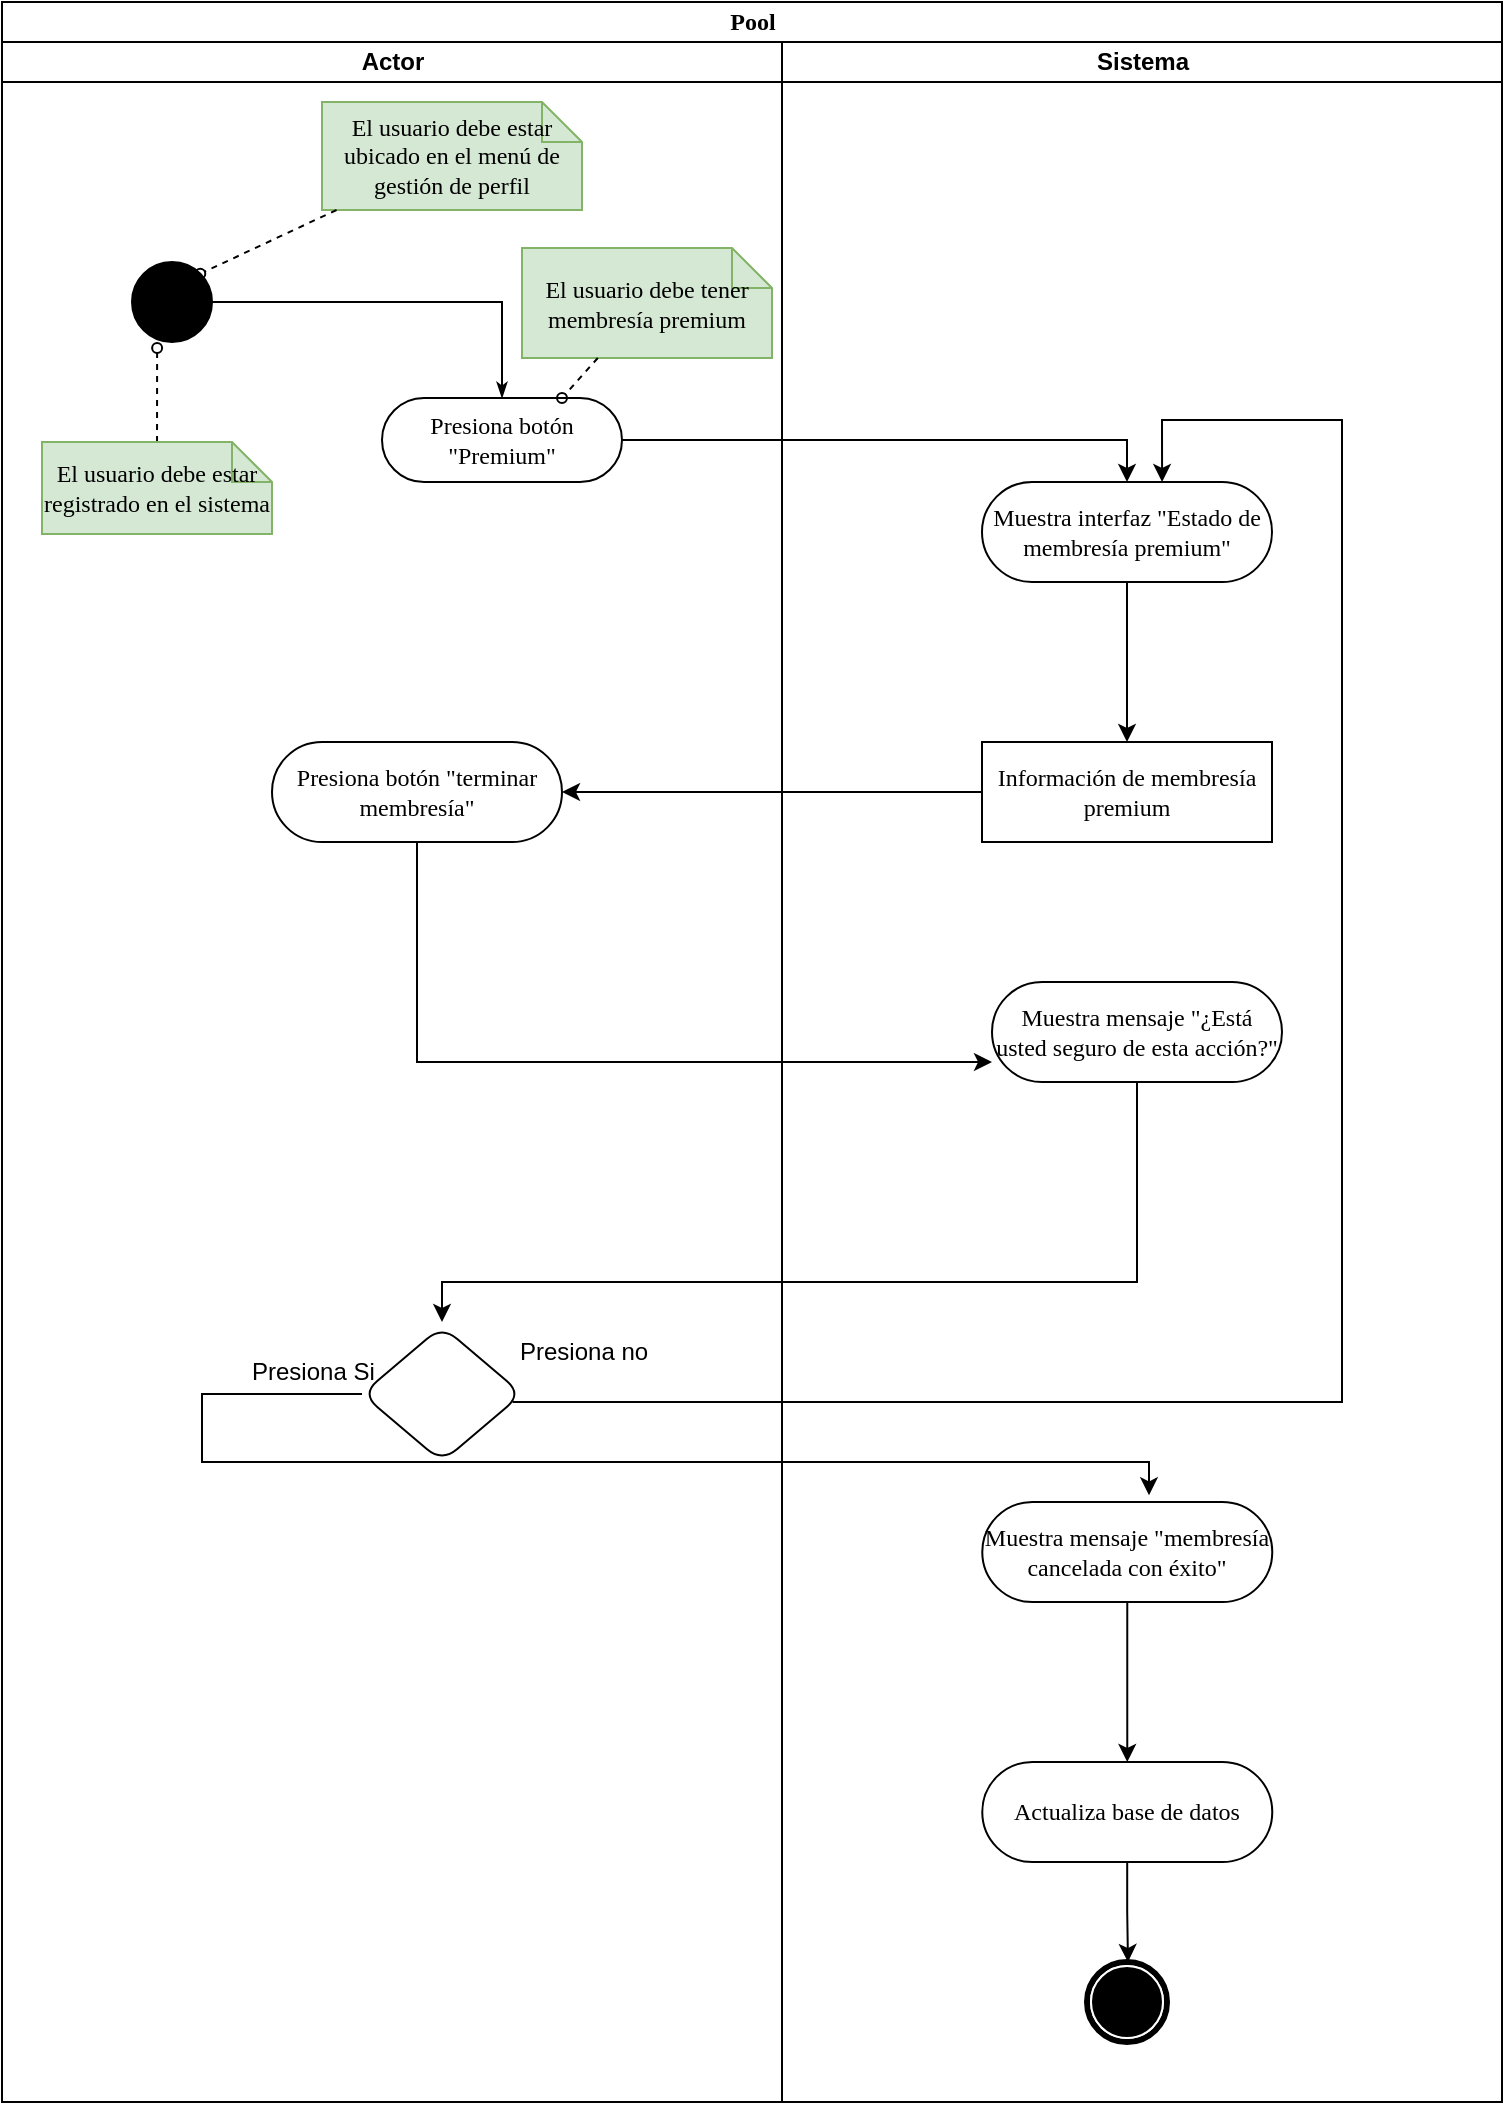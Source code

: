 <mxfile version="10.8.0" type="github"><diagram name="Page-1" id="0783ab3e-0a74-02c8-0abd-f7b4e66b4bec"><mxGraphModel dx="680" dy="396" grid="1" gridSize="10" guides="1" tooltips="1" connect="1" arrows="1" fold="1" page="1" pageScale="1" pageWidth="850" pageHeight="1100" background="#ffffff" math="0" shadow="0"><root><mxCell id="0"/><mxCell id="1" parent="0"/><mxCell id="1c1d494c118603dd-1" value="Pool" style="swimlane;html=1;childLayout=stackLayout;startSize=20;rounded=0;shadow=0;comic=0;labelBackgroundColor=none;strokeColor=#000000;strokeWidth=1;fillColor=#ffffff;fontFamily=Verdana;fontSize=12;fontColor=#000000;align=center;" parent="1" vertex="1"><mxGeometry x="40" y="20" width="750" height="1050" as="geometry"/></mxCell><mxCell id="1c1d494c118603dd-2" value="Actor" style="swimlane;html=1;startSize=20;" parent="1c1d494c118603dd-1" vertex="1"><mxGeometry y="20" width="390" height="1030" as="geometry"/></mxCell><mxCell id="1c1d494c118603dd-46" style="edgeStyle=none;rounded=0;html=1;labelBackgroundColor=none;startArrow=none;startFill=0;startSize=5;endArrow=oval;endFill=0;endSize=5;jettySize=auto;orthogonalLoop=1;strokeColor=#000000;strokeWidth=1;fontFamily=Verdana;fontSize=12;fontColor=#000000;dashed=1;entryX=0.314;entryY=1.075;entryDx=0;entryDy=0;entryPerimeter=0;" parent="1c1d494c118603dd-2" source="1c1d494c118603dd-21" target="60571a20871a0731-4" edge="1"><mxGeometry relative="1" as="geometry"/></mxCell><mxCell id="1c1d494c118603dd-21" value="El usuario debe estar registrado en el sistema" style="shape=note;whiteSpace=wrap;html=1;rounded=0;shadow=0;comic=0;labelBackgroundColor=none;strokeColor=#82b366;strokeWidth=1;fillColor=#d5e8d4;fontFamily=Verdana;fontSize=12;align=center;size=20;" parent="1c1d494c118603dd-2" vertex="1"><mxGeometry x="20" y="200" width="115" height="46" as="geometry"/></mxCell><mxCell id="60571a20871a0731-4" value="" style="ellipse;whiteSpace=wrap;html=1;rounded=0;shadow=0;comic=0;labelBackgroundColor=none;strokeColor=#000000;strokeWidth=1;fillColor=#000000;fontFamily=Verdana;fontSize=12;fontColor=#000000;align=center;" parent="1c1d494c118603dd-2" vertex="1"><mxGeometry x="65" y="110" width="40" height="40" as="geometry"/></mxCell><mxCell id="1c1d494c118603dd-20" value="El usuario debe estar ubicado en el menú de gestión de perfil" style="shape=note;whiteSpace=wrap;html=1;rounded=0;shadow=0;comic=0;labelBackgroundColor=none;strokeColor=#82b366;strokeWidth=1;fillColor=#d5e8d4;fontFamily=Verdana;fontSize=12;align=center;size=20;" parent="1c1d494c118603dd-2" vertex="1"><mxGeometry x="160" y="30" width="130" height="54" as="geometry"/></mxCell><mxCell id="1c1d494c118603dd-48" style="edgeStyle=none;rounded=0;html=1;dashed=1;labelBackgroundColor=none;startArrow=none;startFill=0;startSize=5;endArrow=oval;endFill=0;endSize=5;jettySize=auto;orthogonalLoop=1;strokeColor=#000000;strokeWidth=1;fontFamily=Verdana;fontSize=12;fontColor=#000000;entryX=1;entryY=0;entryDx=0;entryDy=0;" parent="1c1d494c118603dd-2" source="1c1d494c118603dd-20" target="60571a20871a0731-4" edge="1"><mxGeometry relative="1" as="geometry"/></mxCell><mxCell id="60571a20871a0731-8" value="Presiona botón &quot;Premium&quot;" style="rounded=1;whiteSpace=wrap;html=1;shadow=0;comic=0;labelBackgroundColor=none;strokeColor=#000000;strokeWidth=1;fillColor=#ffffff;fontFamily=Verdana;fontSize=12;fontColor=#000000;align=center;arcSize=50;" parent="1c1d494c118603dd-2" vertex="1"><mxGeometry x="190" y="178" width="120" height="42" as="geometry"/></mxCell><mxCell id="1c1d494c118603dd-27" style="edgeStyle=orthogonalEdgeStyle;rounded=0;html=1;labelBackgroundColor=none;startArrow=none;startFill=0;startSize=5;endArrow=classicThin;endFill=1;endSize=5;jettySize=auto;orthogonalLoop=1;strokeColor=#000000;strokeWidth=1;fontFamily=Verdana;fontSize=12;fontColor=#000000;" parent="1c1d494c118603dd-2" source="60571a20871a0731-4" target="60571a20871a0731-8" edge="1"><mxGeometry relative="1" as="geometry"/></mxCell><mxCell id="1c1d494c118603dd-22" value="El usuario debe tener membresía premium" style="shape=note;whiteSpace=wrap;html=1;rounded=0;shadow=0;comic=0;labelBackgroundColor=none;strokeColor=#82b366;strokeWidth=1;fillColor=#d5e8d4;fontFamily=Verdana;fontSize=12;align=center;size=20;" parent="1c1d494c118603dd-2" vertex="1"><mxGeometry x="260" y="103" width="125" height="55" as="geometry"/></mxCell><mxCell id="1c1d494c118603dd-50" style="edgeStyle=none;rounded=0;html=1;dashed=1;labelBackgroundColor=none;startArrow=none;startFill=0;startSize=5;endArrow=oval;endFill=0;endSize=5;jettySize=auto;orthogonalLoop=1;strokeColor=#000000;strokeWidth=1;fontFamily=Verdana;fontSize=12;fontColor=#000000;entryX=0.75;entryY=0;entryDx=0;entryDy=0;" parent="1c1d494c118603dd-2" source="1c1d494c118603dd-22" target="60571a20871a0731-8" edge="1"><mxGeometry relative="1" as="geometry"/></mxCell><mxCell id="q1w-V3aTZT9FNFC2tqF6-7" value="Presiona botón &quot;terminar membresía&quot;" style="rounded=1;whiteSpace=wrap;html=1;shadow=0;comic=0;labelBackgroundColor=none;strokeColor=#000000;strokeWidth=1;fillColor=#ffffff;fontFamily=Verdana;fontSize=12;fontColor=#000000;align=center;arcSize=50;" vertex="1" parent="1c1d494c118603dd-2"><mxGeometry x="135" y="350" width="145" height="50" as="geometry"/></mxCell><mxCell id="q1w-V3aTZT9FNFC2tqF6-13" value="" style="rhombus;whiteSpace=wrap;html=1;rounded=1;" vertex="1" parent="1c1d494c118603dd-2"><mxGeometry x="180" y="642" width="80" height="68" as="geometry"/></mxCell><mxCell id="q1w-V3aTZT9FNFC2tqF6-24" value="Presiona no" style="text;html=1;resizable=0;points=[];autosize=1;align=left;verticalAlign=top;spacingTop=-4;" vertex="1" parent="1c1d494c118603dd-2"><mxGeometry x="256.5" y="645" width="80" height="20" as="geometry"/></mxCell><mxCell id="1c1d494c118603dd-4" value="Sistema" style="swimlane;html=1;startSize=20;" parent="1c1d494c118603dd-1" vertex="1"><mxGeometry x="390" y="20" width="360" height="1030" as="geometry"/></mxCell><mxCell id="60571a20871a0731-5" value="" style="shape=mxgraph.bpmn.shape;html=1;verticalLabelPosition=bottom;labelBackgroundColor=#ffffff;verticalAlign=top;perimeter=ellipsePerimeter;outline=end;symbol=terminate;rounded=0;shadow=0;comic=0;strokeColor=#000000;strokeWidth=1;fillColor=#ffffff;fontFamily=Verdana;fontSize=12;fontColor=#000000;align=center;" parent="1c1d494c118603dd-4" vertex="1"><mxGeometry x="152.5" y="960" width="40" height="40" as="geometry"/></mxCell><mxCell id="q1w-V3aTZT9FNFC2tqF6-6" value="" style="edgeStyle=orthogonalEdgeStyle;rounded=0;orthogonalLoop=1;jettySize=auto;html=1;" edge="1" parent="1c1d494c118603dd-4" source="q1w-V3aTZT9FNFC2tqF6-4" target="q1w-V3aTZT9FNFC2tqF6-5"><mxGeometry relative="1" as="geometry"/></mxCell><mxCell id="q1w-V3aTZT9FNFC2tqF6-4" value="Muestra interfaz &quot;Estado de membresía premium&quot;" style="rounded=1;whiteSpace=wrap;html=1;shadow=0;comic=0;labelBackgroundColor=none;strokeColor=#000000;strokeWidth=1;fillColor=#ffffff;fontFamily=Verdana;fontSize=12;fontColor=#000000;align=center;arcSize=50;" vertex="1" parent="1c1d494c118603dd-4"><mxGeometry x="100" y="220" width="145" height="50" as="geometry"/></mxCell><mxCell id="q1w-V3aTZT9FNFC2tqF6-5" value="Información de membresía premium" style="rounded=0;whiteSpace=wrap;html=1;shadow=0;comic=0;labelBackgroundColor=none;strokeColor=#000000;strokeWidth=1;fillColor=#ffffff;fontFamily=Verdana;fontSize=12;fontColor=#000000;align=center;arcSize=50;" vertex="1" parent="1c1d494c118603dd-4"><mxGeometry x="100" y="350" width="145" height="50" as="geometry"/></mxCell><mxCell id="q1w-V3aTZT9FNFC2tqF6-9" value="Muestra mensaje &quot;¿Está usted seguro de esta acción?&quot;" style="rounded=1;whiteSpace=wrap;html=1;shadow=0;comic=0;labelBackgroundColor=none;strokeColor=#000000;strokeWidth=1;fillColor=#ffffff;fontFamily=Verdana;fontSize=12;fontColor=#000000;align=center;arcSize=50;" vertex="1" parent="1c1d494c118603dd-4"><mxGeometry x="105" y="470" width="145" height="50" as="geometry"/></mxCell><mxCell id="q1w-V3aTZT9FNFC2tqF6-19" value="" style="edgeStyle=orthogonalEdgeStyle;rounded=0;orthogonalLoop=1;jettySize=auto;html=1;" edge="1" parent="1c1d494c118603dd-4" source="q1w-V3aTZT9FNFC2tqF6-17" target="q1w-V3aTZT9FNFC2tqF6-18"><mxGeometry relative="1" as="geometry"/></mxCell><mxCell id="q1w-V3aTZT9FNFC2tqF6-17" value="Muestra mensaje &quot;membresía cancelada con éxito&quot;" style="rounded=1;whiteSpace=wrap;html=1;shadow=0;comic=0;labelBackgroundColor=none;strokeColor=#000000;strokeWidth=1;fillColor=#ffffff;fontFamily=Verdana;fontSize=12;fontColor=#000000;align=center;arcSize=50;" vertex="1" parent="1c1d494c118603dd-4"><mxGeometry x="100.136" y="730" width="145" height="50" as="geometry"/></mxCell><mxCell id="q1w-V3aTZT9FNFC2tqF6-21" value="" style="edgeStyle=orthogonalEdgeStyle;rounded=0;orthogonalLoop=1;jettySize=auto;html=1;" edge="1" parent="1c1d494c118603dd-4" source="q1w-V3aTZT9FNFC2tqF6-18"><mxGeometry relative="1" as="geometry"><mxPoint x="173" y="960" as="targetPoint"/></mxGeometry></mxCell><mxCell id="q1w-V3aTZT9FNFC2tqF6-18" value="Actualiza base de datos" style="rounded=1;whiteSpace=wrap;html=1;shadow=0;comic=0;labelBackgroundColor=none;strokeColor=#000000;strokeWidth=1;fillColor=#ffffff;fontFamily=Verdana;fontSize=12;fontColor=#000000;align=center;arcSize=50;" vertex="1" parent="1c1d494c118603dd-4"><mxGeometry x="100.136" y="860" width="145" height="50" as="geometry"/></mxCell><mxCell id="q1w-V3aTZT9FNFC2tqF6-3" value="" style="edgeStyle=orthogonalEdgeStyle;rounded=0;orthogonalLoop=1;jettySize=auto;html=1;entryX=0.5;entryY=0;entryDx=0;entryDy=0;" edge="1" parent="1c1d494c118603dd-1" source="60571a20871a0731-8" target="q1w-V3aTZT9FNFC2tqF6-4"><mxGeometry relative="1" as="geometry"><mxPoint x="510" y="219" as="targetPoint"/><Array as="points"><mxPoint x="563" y="219"/></Array></mxGeometry></mxCell><mxCell id="q1w-V3aTZT9FNFC2tqF6-8" value="" style="edgeStyle=orthogonalEdgeStyle;rounded=0;orthogonalLoop=1;jettySize=auto;html=1;" edge="1" parent="1c1d494c118603dd-1" source="q1w-V3aTZT9FNFC2tqF6-5" target="q1w-V3aTZT9FNFC2tqF6-7"><mxGeometry relative="1" as="geometry"/></mxCell><mxCell id="q1w-V3aTZT9FNFC2tqF6-10" value="" style="edgeStyle=orthogonalEdgeStyle;rounded=0;orthogonalLoop=1;jettySize=auto;html=1;" edge="1" parent="1c1d494c118603dd-1" source="q1w-V3aTZT9FNFC2tqF6-7" target="q1w-V3aTZT9FNFC2tqF6-9"><mxGeometry relative="1" as="geometry"><Array as="points"><mxPoint x="208" y="530"/></Array></mxGeometry></mxCell><mxCell id="q1w-V3aTZT9FNFC2tqF6-12" value="" style="edgeStyle=orthogonalEdgeStyle;rounded=0;orthogonalLoop=1;jettySize=auto;html=1;" edge="1" parent="1c1d494c118603dd-1" source="q1w-V3aTZT9FNFC2tqF6-9"><mxGeometry relative="1" as="geometry"><mxPoint x="220" y="660" as="targetPoint"/><Array as="points"><mxPoint x="568" y="640"/></Array></mxGeometry></mxCell><mxCell id="q1w-V3aTZT9FNFC2tqF6-15" value="" style="edgeStyle=orthogonalEdgeStyle;rounded=0;orthogonalLoop=1;jettySize=auto;html=1;entryX=0.575;entryY=-0.067;entryDx=0;entryDy=0;entryPerimeter=0;" edge="1" parent="1c1d494c118603dd-1" source="q1w-V3aTZT9FNFC2tqF6-13" target="q1w-V3aTZT9FNFC2tqF6-17"><mxGeometry relative="1" as="geometry"><mxPoint x="100" y="730" as="targetPoint"/><Array as="points"><mxPoint x="100" y="696"/><mxPoint x="100" y="730"/><mxPoint x="574" y="730"/></Array></mxGeometry></mxCell><mxCell id="q1w-V3aTZT9FNFC2tqF6-23" value="" style="edgeStyle=orthogonalEdgeStyle;rounded=0;orthogonalLoop=1;jettySize=auto;html=1;entryX=0.621;entryY=0;entryDx=0;entryDy=0;entryPerimeter=0;" edge="1" parent="1c1d494c118603dd-1" source="q1w-V3aTZT9FNFC2tqF6-13" target="q1w-V3aTZT9FNFC2tqF6-4"><mxGeometry relative="1" as="geometry"><mxPoint x="690" y="90" as="targetPoint"/><Array as="points"><mxPoint x="670" y="700"/><mxPoint x="670" y="209"/><mxPoint x="580" y="209"/></Array></mxGeometry></mxCell><mxCell id="q1w-V3aTZT9FNFC2tqF6-16" value="Presiona Si" style="text;html=1;resizable=0;points=[];autosize=1;align=left;verticalAlign=top;spacingTop=-4;" vertex="1" parent="1"><mxGeometry x="163" y="695" width="80" height="20" as="geometry"/></mxCell></root></mxGraphModel></diagram></mxfile>